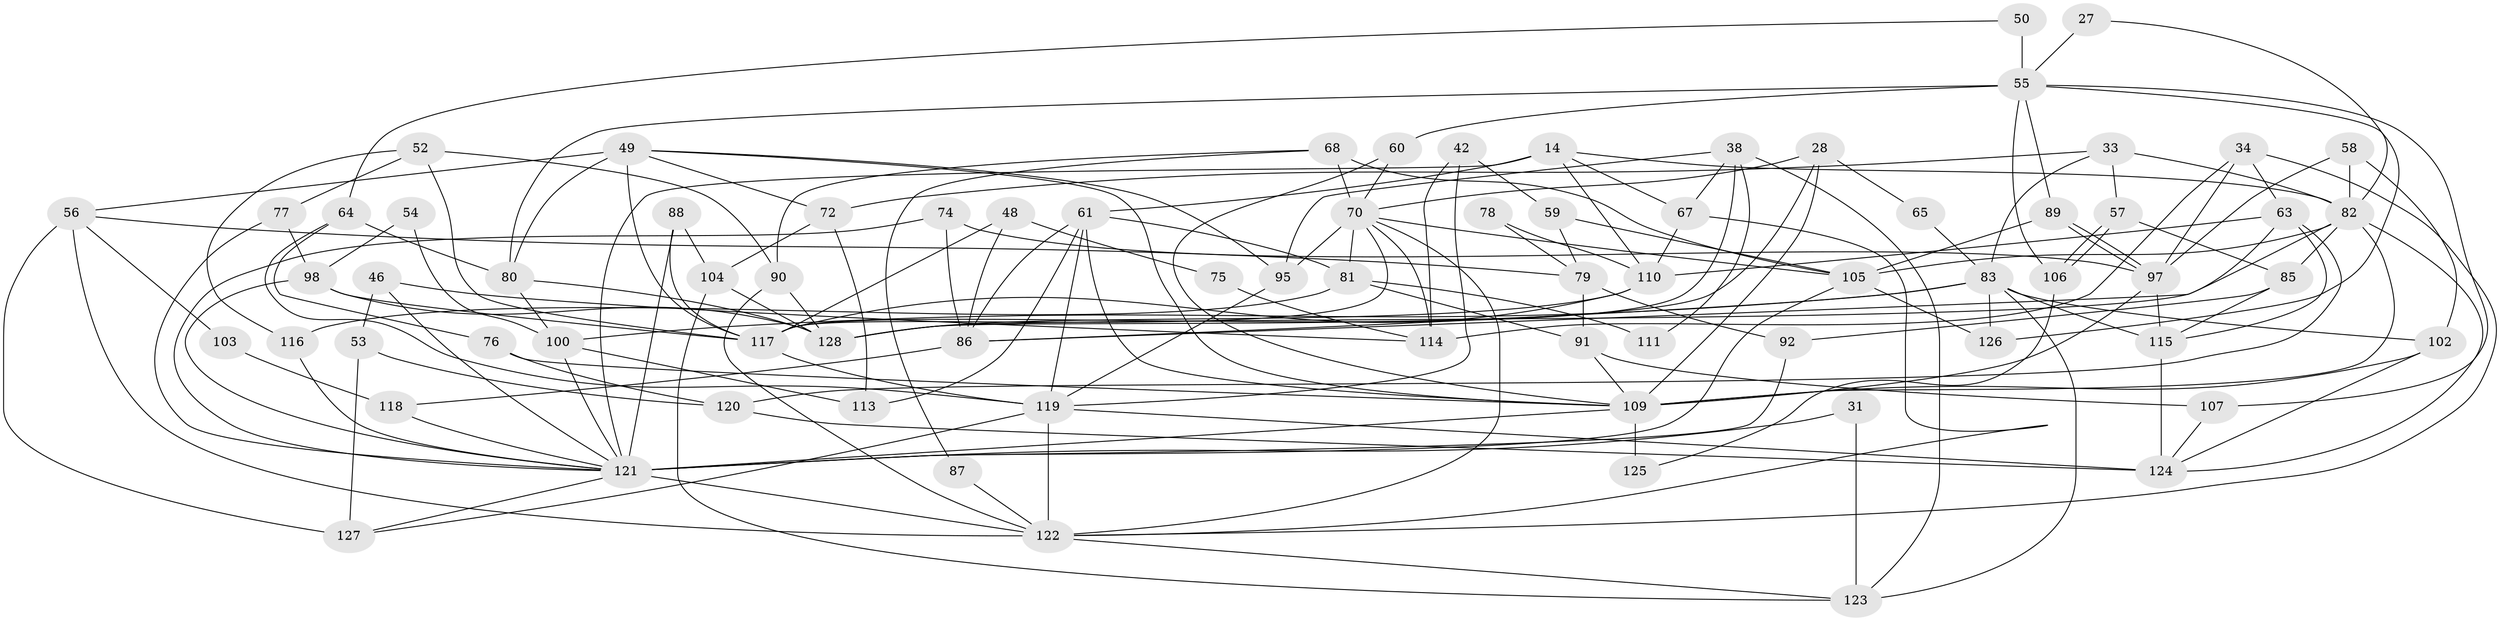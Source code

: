 // original degree distribution, {3: 0.34375, 5: 0.1796875, 4: 0.234375, 2: 0.1015625, 8: 0.015625, 6: 0.0703125, 7: 0.0546875}
// Generated by graph-tools (version 1.1) at 2025/53/03/04/25 21:53:19]
// undirected, 76 vertices, 173 edges
graph export_dot {
graph [start="1"]
  node [color=gray90,style=filled];
  14;
  27 [super="+20"];
  28;
  31;
  33;
  34;
  38;
  42;
  46;
  48;
  49 [super="+9+43"];
  50 [super="+17"];
  52;
  53;
  54;
  55 [super="+47"];
  56;
  57;
  58;
  59;
  60;
  61 [super="+13"];
  63 [super="+19"];
  64;
  65;
  67 [super="+44"];
  68 [super="+39"];
  70 [super="+40"];
  72;
  74;
  75;
  76;
  77 [super="+25"];
  78;
  79 [super="+69"];
  80 [super="+18"];
  81 [super="+66"];
  82 [super="+29+32"];
  83 [super="+71"];
  85;
  86 [super="+30"];
  87;
  88;
  89;
  90 [super="+3"];
  91 [super="+4"];
  92;
  95;
  97 [super="+26+62"];
  98 [super="+45"];
  100;
  102 [super="+37"];
  103;
  104 [super="+16"];
  105 [super="+5+11+99"];
  106;
  107;
  109 [super="+24+84"];
  110 [super="+41"];
  111;
  113;
  114;
  115 [super="+22"];
  116;
  117 [super="+36+51+6"];
  118;
  119 [super="+112"];
  120;
  121 [super="+96+93+15"];
  122 [super="+8+101"];
  123;
  124 [super="+108"];
  125;
  126;
  127;
  128 [super="+21"];
  14 -- 121 [weight=2];
  14 -- 61 [weight=2];
  14 -- 67 [weight=2];
  14 -- 82;
  14 -- 110;
  27 -- 55 [weight=2];
  27 -- 82;
  28 -- 65;
  28 -- 70;
  28 -- 128;
  28 -- 109;
  31 -- 123;
  31 -- 121;
  33 -- 57;
  33 -- 72;
  33 -- 82;
  33 -- 83;
  34 -- 63;
  34 -- 97;
  34 -- 114;
  34 -- 122;
  38 -- 95;
  38 -- 111;
  38 -- 123;
  38 -- 67;
  38 -- 117;
  42 -- 114;
  42 -- 59;
  42 -- 119;
  46 -- 53;
  46 -- 114;
  46 -- 121;
  48 -- 75;
  48 -- 86;
  48 -- 117;
  49 -- 95;
  49 -- 72;
  49 -- 109;
  49 -- 117 [weight=2];
  49 -- 56;
  49 -- 80;
  50 -- 64;
  50 -- 55 [weight=3];
  52 -- 116;
  52 -- 117;
  52 -- 90;
  52 -- 77;
  53 -- 120;
  53 -- 127;
  54 -- 100;
  54 -- 98;
  55 -- 89;
  55 -- 126;
  55 -- 60;
  55 -- 106;
  55 -- 80;
  55 -- 107;
  56 -- 103;
  56 -- 127;
  56 -- 79;
  56 -- 122;
  57 -- 106;
  57 -- 106;
  57 -- 85;
  58 -- 82;
  58 -- 97;
  58 -- 102;
  59 -- 79;
  59 -- 105;
  60 -- 70;
  60 -- 109;
  61 -- 113;
  61 -- 81;
  61 -- 119;
  61 -- 109;
  61 -- 86;
  63 -- 86;
  63 -- 110;
  63 -- 120;
  63 -- 115;
  64 -- 119;
  64 -- 76;
  64 -- 80;
  65 -- 83;
  67 -- 110;
  67 -- 122;
  68 -- 70;
  68 -- 105 [weight=3];
  68 -- 90;
  68 -- 87;
  70 -- 95;
  70 -- 117 [weight=2];
  70 -- 81;
  70 -- 114;
  70 -- 105;
  70 -- 122;
  72 -- 113;
  72 -- 104;
  74 -- 86;
  74 -- 121;
  74 -- 97;
  75 -- 114;
  76 -- 120;
  76 -- 109;
  77 -- 98 [weight=2];
  77 -- 121;
  78 -- 79;
  78 -- 110;
  79 -- 91 [weight=2];
  79 -- 92;
  80 -- 100;
  80 -- 128;
  81 -- 91;
  81 -- 111 [weight=2];
  81 -- 116;
  82 -- 85;
  82 -- 105 [weight=2];
  82 -- 109 [weight=2];
  82 -- 128;
  82 -- 124;
  83 -- 115 [weight=2];
  83 -- 100;
  83 -- 123;
  83 -- 126;
  83 -- 86;
  83 -- 102;
  85 -- 92;
  85 -- 115;
  86 -- 118;
  87 -- 122;
  88 -- 104;
  88 -- 121;
  88 -- 117;
  89 -- 97;
  89 -- 97;
  89 -- 105;
  90 -- 128;
  90 -- 122;
  91 -- 107;
  91 -- 109;
  92 -- 121;
  95 -- 119 [weight=2];
  97 -- 109 [weight=2];
  97 -- 115;
  98 -- 128 [weight=3];
  98 -- 121;
  98 -- 117;
  100 -- 113;
  100 -- 121;
  102 -- 124;
  102 -- 109;
  103 -- 118;
  104 -- 123;
  104 -- 128;
  105 -- 121 [weight=4];
  105 -- 126;
  106 -- 125;
  107 -- 124;
  109 -- 125 [weight=2];
  109 -- 121 [weight=2];
  110 -- 128;
  110 -- 117;
  115 -- 124 [weight=2];
  116 -- 121;
  117 -- 119 [weight=2];
  118 -- 121;
  119 -- 124 [weight=2];
  119 -- 127;
  119 -- 122 [weight=2];
  120 -- 124;
  121 -- 127;
  121 -- 122 [weight=2];
  122 -- 123;
}
